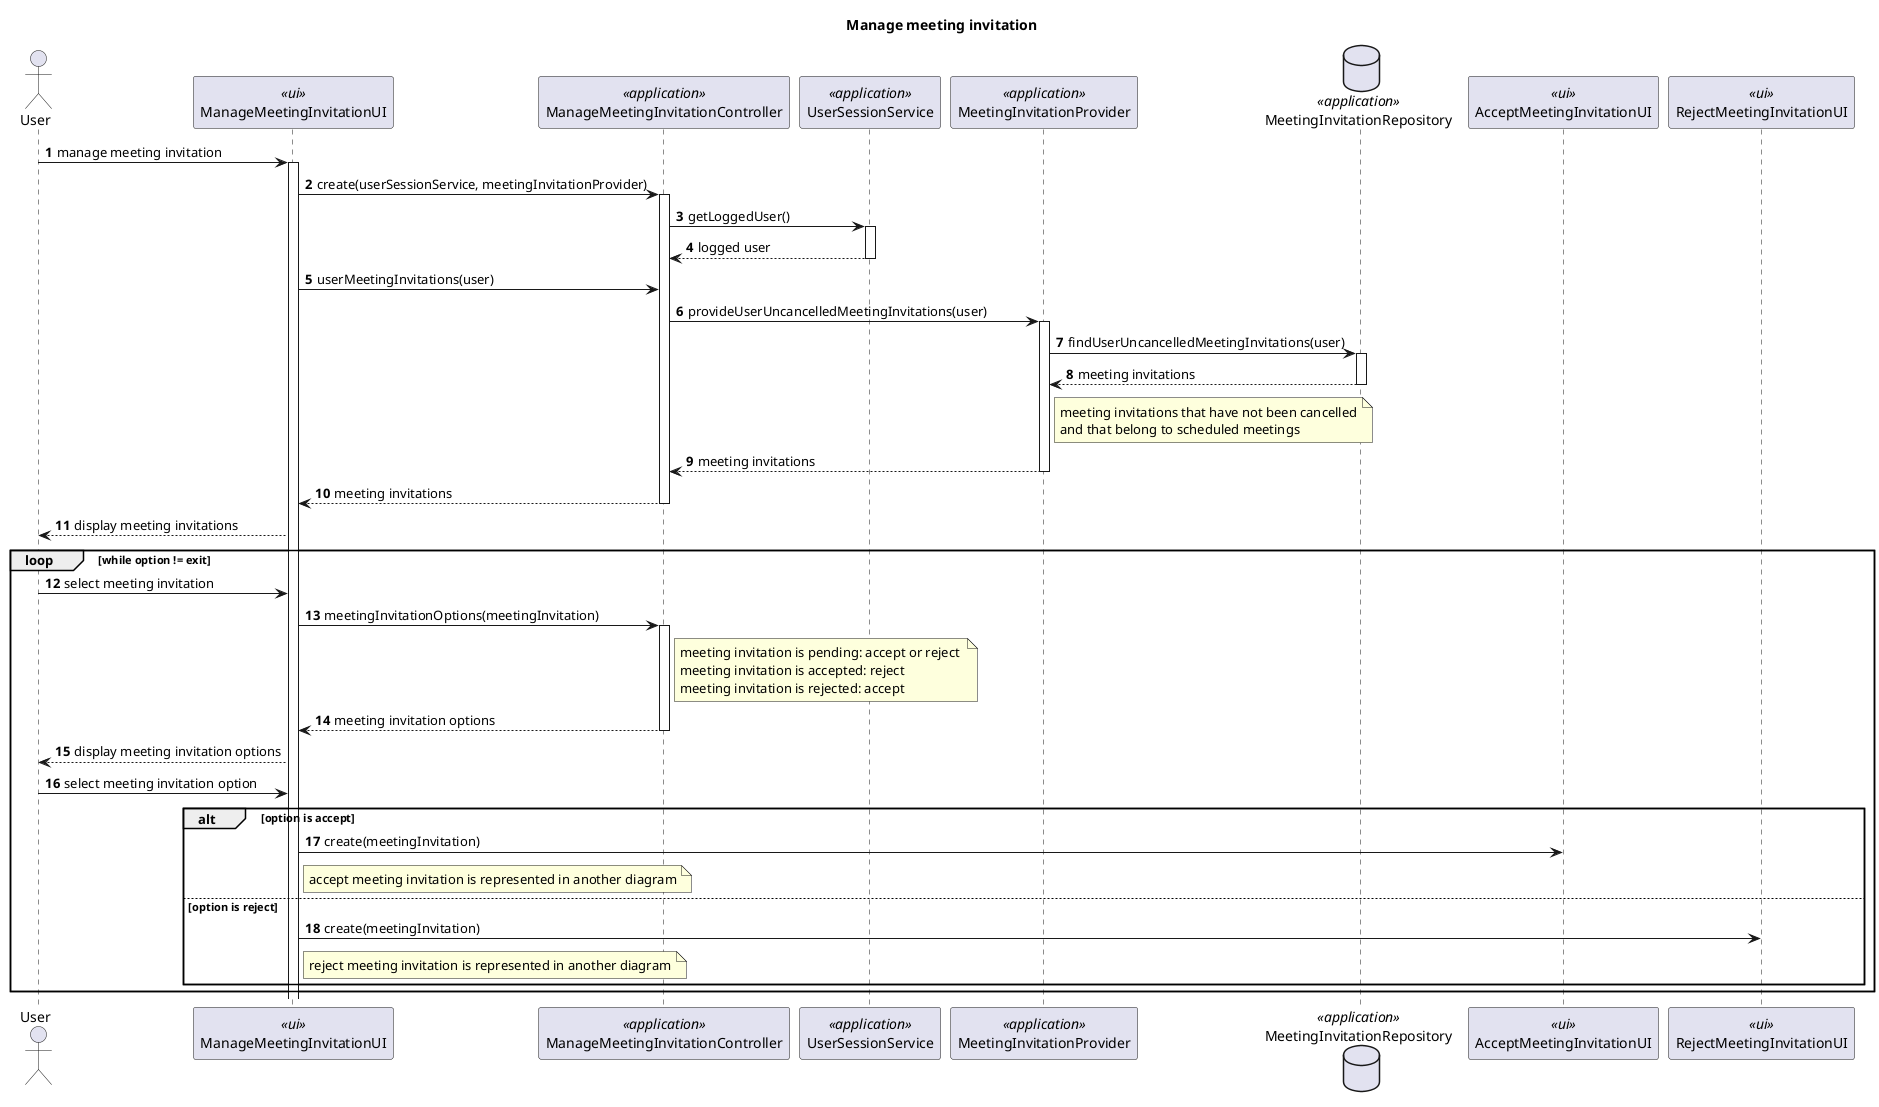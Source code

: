 @startuml

autonumber
skinparam packageStyle rect
skinparam defaultFontName FG Virgil
skinparam shadowing false

title Manage meeting invitation

actor "User" as user
participant "ManageMeetingInvitationUI" as ui <<ui>>
participant "ManageMeetingInvitationController" as controller <<application>>
participant "UserSessionService" as sessionService <<application>>
participant "MeetingInvitationProvider" as meetingProvider <<application>>
database "MeetingInvitationRepository" as repository <<application>>
participant "AcceptMeetingInvitationUI" as acceptUI <<ui>>
participant "RejectMeetingInvitationUI" as rejectUI <<ui>>

user -> ui: manage meeting invitation

activate ui

ui -> controller: create(userSessionService, meetingInvitationProvider)
activate controller
controller -> sessionService: getLoggedUser()
activate sessionService
sessionService --> controller: logged user
deactivate sessionService

ui -> controller: userMeetingInvitations(user)
controller -> meetingProvider: provideUserUncancelledMeetingInvitations(user)
activate meetingProvider
meetingProvider -> repository: findUserUncancelledMeetingInvitations(user)
activate repository
repository --> meetingProvider: meeting invitations

note right of meetingProvider: meeting invitations that have not been cancelled\nand that belong to scheduled meetings

deactivate repository
meetingProvider --> controller: meeting invitations
deactivate meetingProvider
controller --> ui: meeting invitations
deactivate controller
ui --> user: display meeting invitations

loop while option != exit

user -> ui: select meeting invitation
ui -> controller: meetingInvitationOptions(meetingInvitation)

note right of controller: meeting invitation is pending: accept or reject \nmeeting invitation is accepted: reject \nmeeting invitation is rejected: accept

activate controller
controller --> ui: meeting invitation options
deactivate controller
ui --> user: display meeting invitation options

user -> ui: select meeting invitation option

alt option is accept

ui -> acceptUI: create(meetingInvitation)

note right of ui: accept meeting invitation is represented in another diagram

else option is reject

ui -> rejectUI: create(meetingInvitation)

note right of ui: reject meeting invitation is represented in another diagram

end

end


@enduml